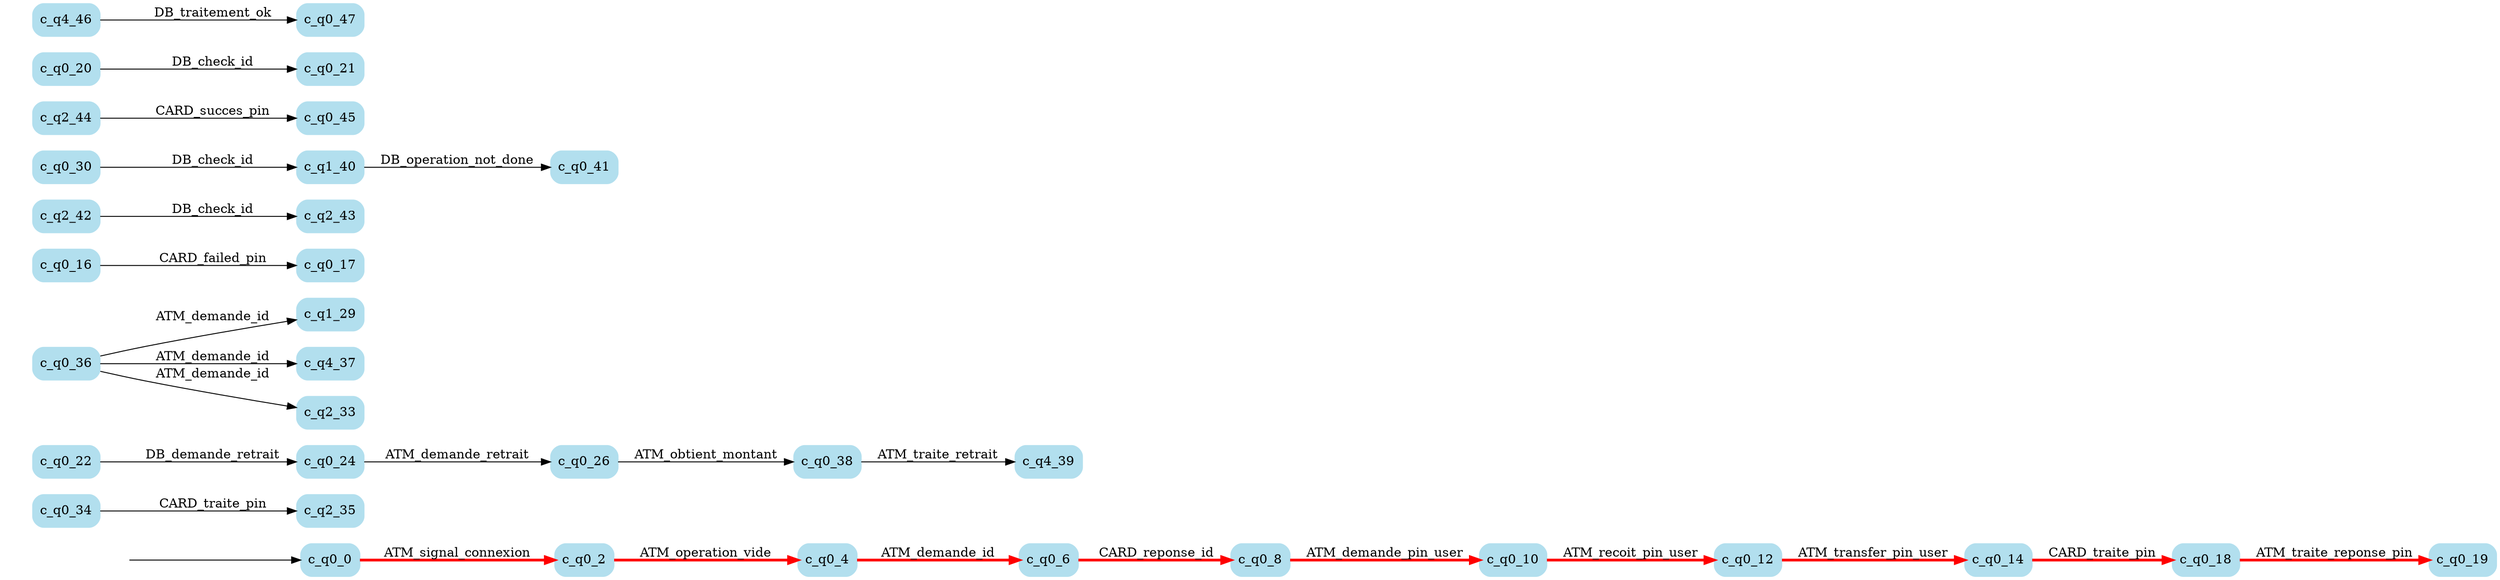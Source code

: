 digraph G {

	rankdir = LR;

	start_c_q0_0[style=invisible];

	node[shape=box, style="rounded, filled", color=lightblue2];

	c_q2_35[label="c_q2_35"];
	c_q0_22[label="c_q0_22"];
	c_q0_0[label="c_q0_0"];
	c_q0_19[label="c_q0_19"];
	c_q1_29[label="c_q1_29"];
	c_q0_8[label="c_q0_8"];
	c_q0_17[label="c_q0_17"];
	c_q0_38[label="c_q0_38"];
	c_q4_37[label="c_q4_37"];
	c_q2_43[label="c_q2_43"];
	c_q1_40[label="c_q1_40"];
	c_q0_6[label="c_q0_6"];
	c_q4_39[label="c_q4_39"];
	c_q2_42[label="c_q2_42"];
	c_q0_30[label="c_q0_30"];
	c_q0_41[label="c_q0_41"];
	c_q0_34[label="c_q0_34"];
	c_q0_4[label="c_q0_4"];
	c_q0_2[label="c_q0_2"];
	c_q0_16[label="c_q0_16"];
	c_q0_26[label="c_q0_26"];
	c_q0_36[label="c_q0_36"];
	c_q2_44[label="c_q2_44"];
	c_q0_10[label="c_q0_10"];
	c_q0_12[label="c_q0_12"];
	c_q0_21[label="c_q0_21"];
	c_q0_47[label="c_q0_47"];
	c_q4_46[label="c_q4_46"];
	c_q0_20[label="c_q0_20"];
	c_q0_24[label="c_q0_24"];
	c_q0_14[label="c_q0_14"];
	c_q2_33[label="c_q2_33"];
	c_q0_18[label="c_q0_18"];
	c_q0_45[label="c_q0_45"];

	start_c_q0_0 -> c_q0_0;
	c_q0_0 -> c_q0_2[label="ATM_signal_connexion", penwidth=3, color=red];
	c_q0_2 -> c_q0_4[label="ATM_operation_vide", penwidth=3, color=red];
	c_q0_4 -> c_q0_6[label="ATM_demande_id", penwidth=3, color=red];
	c_q0_6 -> c_q0_8[label="CARD_reponse_id", penwidth=3, color=red];
	c_q0_8 -> c_q0_10[label="ATM_demande_pin_user", penwidth=3, color=red];
	c_q0_10 -> c_q0_12[label="ATM_recoit_pin_user", penwidth=3, color=red];
	c_q0_12 -> c_q0_14[label="ATM_transfer_pin_user", penwidth=3, color=red];
	c_q0_14 -> c_q0_18[label="CARD_traite_pin", penwidth=3, color=red];
	c_q0_16 -> c_q0_17[label="CARD_failed_pin"];
	c_q0_18 -> c_q0_19[label="ATM_traite_reponse_pin", penwidth=3, color=red];
	c_q0_20 -> c_q0_21[label="DB_check_id"];
	c_q0_22 -> c_q0_24[label="DB_demande_retrait"];
	c_q0_24 -> c_q0_26[label="ATM_demande_retrait"];
	c_q0_26 -> c_q0_38[label="ATM_obtient_montant"];
	c_q0_36 -> c_q1_29[label="ATM_demande_id"];
	c_q0_30 -> c_q1_40[label="DB_check_id"];
	c_q0_36 -> c_q2_33[label="ATM_demande_id"];
	c_q0_34 -> c_q2_35[label="CARD_traite_pin"];
	c_q0_36 -> c_q4_37[label="ATM_demande_id"];
	c_q0_38 -> c_q4_39[label="ATM_traite_retrait"];
	c_q1_40 -> c_q0_41[label="DB_operation_not_done"];
	c_q2_42 -> c_q2_43[label="DB_check_id"];
	c_q2_44 -> c_q0_45[label="CARD_succes_pin"];
	c_q4_46 -> c_q0_47[label="DB_traitement_ok"];

}